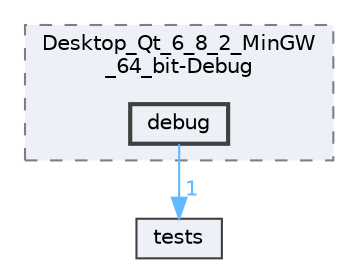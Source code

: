 digraph "build/Desktop_Qt_6_8_2_MinGW_64_bit-Debug/debug"
{
 // LATEX_PDF_SIZE
  bgcolor="transparent";
  edge [fontname=Helvetica,fontsize=10,labelfontname=Helvetica,labelfontsize=10];
  node [fontname=Helvetica,fontsize=10,shape=box,height=0.2,width=0.4];
  compound=true
  subgraph clusterdir_773dbbc00e6acb5749f2f44f91958064 {
    graph [ bgcolor="#edf0f7", pencolor="grey50", label="Desktop_Qt_6_8_2_MinGW\l_64_bit-Debug", fontname=Helvetica,fontsize=10 style="filled,dashed", URL="dir_773dbbc00e6acb5749f2f44f91958064.html",tooltip=""]
  dir_105d8af31edcae0a0b2ed18f43009573 [label="debug", fillcolor="#edf0f7", color="grey25", style="filled,bold", URL="dir_105d8af31edcae0a0b2ed18f43009573.html",tooltip=""];
  }
  dir_59425e443f801f1f2fd8bbe4959a3ccf [label="tests", fillcolor="#edf0f7", color="grey25", style="filled", URL="dir_59425e443f801f1f2fd8bbe4959a3ccf.html",tooltip=""];
  dir_105d8af31edcae0a0b2ed18f43009573->dir_59425e443f801f1f2fd8bbe4959a3ccf [headlabel="1", labeldistance=1.5 headhref="dir_000001_000003.html" href="dir_000001_000003.html" color="steelblue1" fontcolor="steelblue1"];
}
